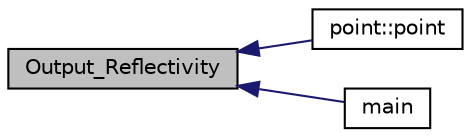 digraph "Output_Reflectivity"
{
  edge [fontname="Helvetica",fontsize="10",labelfontname="Helvetica",labelfontsize="10"];
  node [fontname="Helvetica",fontsize="10",shape=record];
  rankdir="LR";
  Node101 [label="Output_Reflectivity",height=0.2,width=0.4,color="black", fillcolor="grey75", style="filled", fontcolor="black"];
  Node101 -> Node102 [dir="back",color="midnightblue",fontsize="10",style="solid",fontname="Helvetica"];
  Node102 [label="point::point",height=0.2,width=0.4,color="black", fillcolor="white", style="filled",URL="$classpoint.html#a35a81eb47d874ab0ad36577aad5fc464"];
  Node101 -> Node103 [dir="back",color="midnightblue",fontsize="10",style="solid",fontname="Helvetica"];
  Node103 [label="main",height=0.2,width=0.4,color="black", fillcolor="white", style="filled",URL="$_image___recovery_8cpp.html#abfa7243bfc915d2f9b1565ea215bbd5c"];
}

